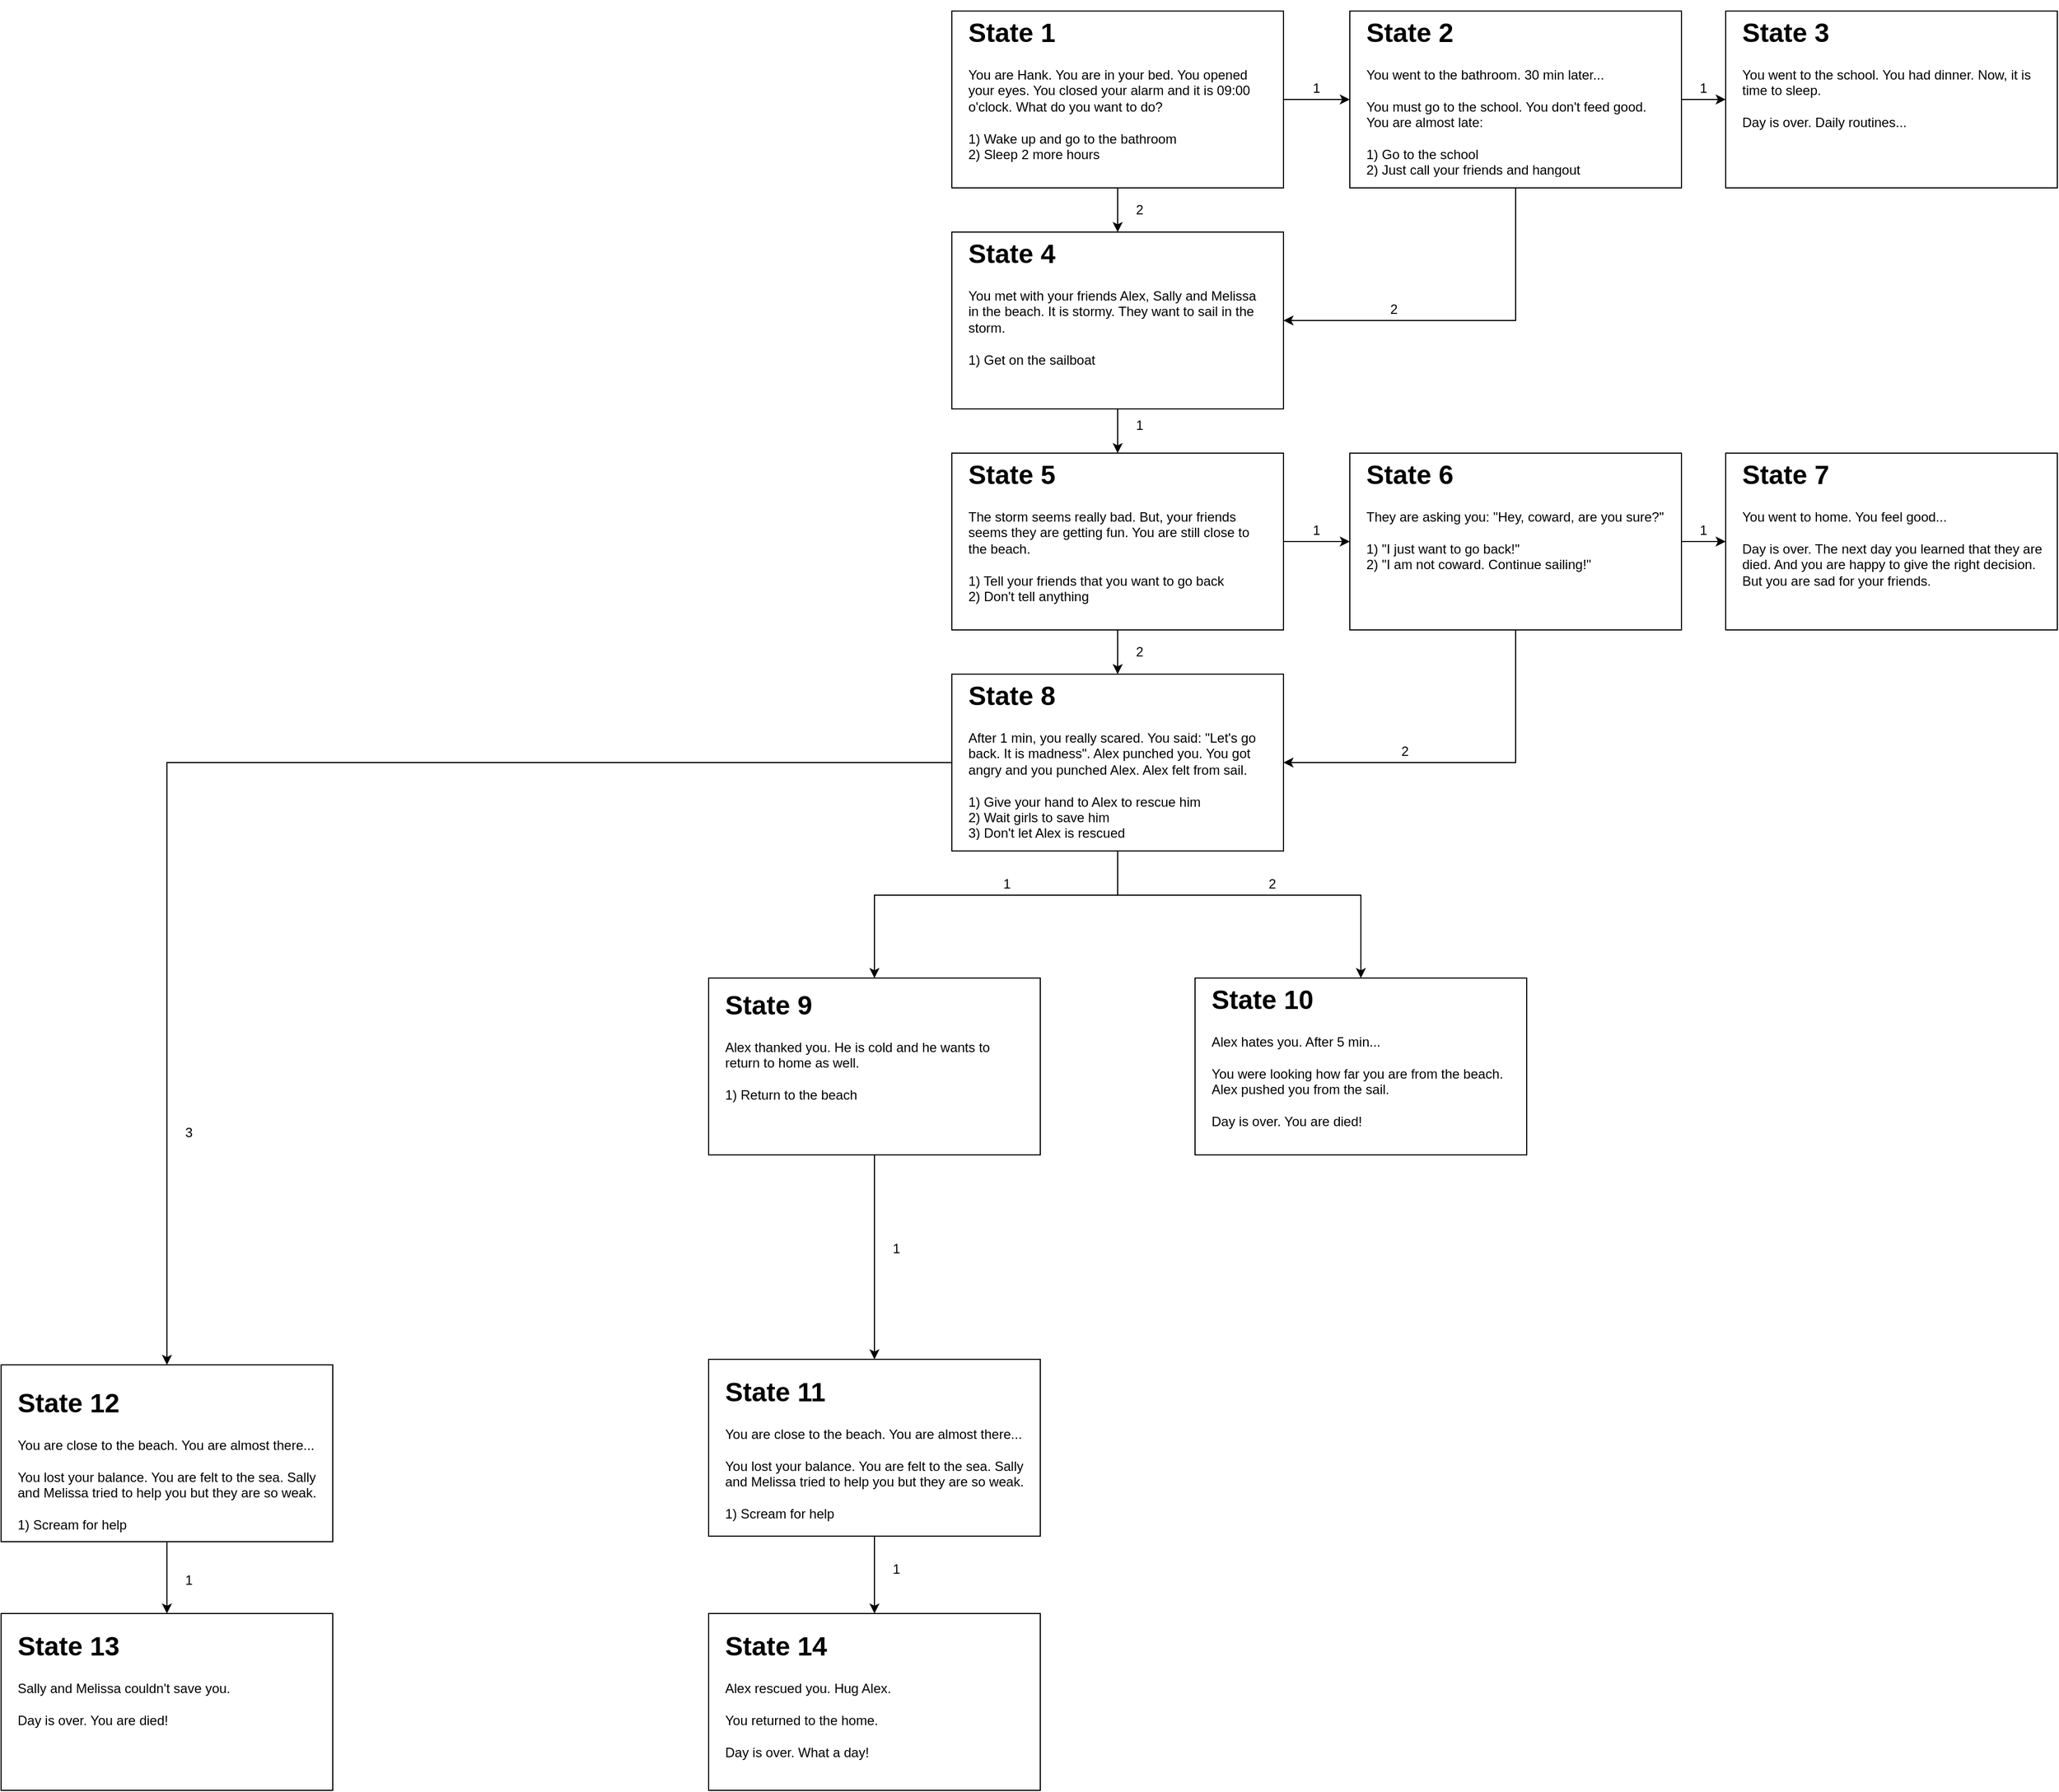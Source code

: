 <mxfile version="13.2.4" type="device"><diagram id="A1WKavXTYgwOsEkJTuKj" name="Page-1"><mxGraphModel dx="3073" dy="950" grid="1" gridSize="10" guides="1" tooltips="1" connect="1" arrows="1" fold="1" page="1" pageScale="1" pageWidth="827" pageHeight="1169" math="0" shadow="0"><root><mxCell id="0"/><mxCell id="1" parent="0"/><mxCell id="gPjn85D7zhbr2Q14o0S2-34" style="edgeStyle=orthogonalEdgeStyle;rounded=0;orthogonalLoop=1;jettySize=auto;html=1;exitX=1;exitY=0.5;exitDx=0;exitDy=0;entryX=0;entryY=0.5;entryDx=0;entryDy=0;" parent="1" source="vRZsjRvXwtQPSKmdPcsS-1" target="gPjn85D7zhbr2Q14o0S2-1" edge="1"><mxGeometry relative="1" as="geometry"/></mxCell><mxCell id="gPjn85D7zhbr2Q14o0S2-35" style="edgeStyle=orthogonalEdgeStyle;rounded=0;orthogonalLoop=1;jettySize=auto;html=1;exitX=0.5;exitY=1;exitDx=0;exitDy=0;entryX=0.5;entryY=0;entryDx=0;entryDy=0;" parent="1" source="vRZsjRvXwtQPSKmdPcsS-1" target="gPjn85D7zhbr2Q14o0S2-6" edge="1"><mxGeometry relative="1" as="geometry"/></mxCell><mxCell id="vRZsjRvXwtQPSKmdPcsS-1" value="" style="rounded=0;whiteSpace=wrap;html=1;" parent="1" vertex="1"><mxGeometry x="80" y="200" width="300" height="160" as="geometry"/></mxCell><mxCell id="vRZsjRvXwtQPSKmdPcsS-2" value="&lt;h1&gt;State 1&lt;/h1&gt;&lt;div&gt;&lt;div&gt;You are Hank. You are in your bed. You opened your eyes. You closed your alarm and it is 09:00 o'clock. What do you want to do?&lt;/div&gt;&lt;div&gt;&lt;br&gt;&lt;/div&gt;&lt;div&gt;1) Wake up and go to the bathroom&lt;/div&gt;&lt;div&gt;2) Sleep 2 more hours&lt;/div&gt;&lt;/div&gt;" style="text;html=1;strokeColor=none;fillColor=none;spacing=5;spacingTop=-20;whiteSpace=wrap;overflow=hidden;rounded=0;" parent="1" vertex="1"><mxGeometry x="90" y="200" width="280" height="150" as="geometry"/></mxCell><mxCell id="gPjn85D7zhbr2Q14o0S2-28" style="edgeStyle=orthogonalEdgeStyle;rounded=0;orthogonalLoop=1;jettySize=auto;html=1;exitX=0.5;exitY=1;exitDx=0;exitDy=0;entryX=1;entryY=0.5;entryDx=0;entryDy=0;" parent="1" source="gPjn85D7zhbr2Q14o0S2-1" target="gPjn85D7zhbr2Q14o0S2-5" edge="1"><mxGeometry relative="1" as="geometry"/></mxCell><mxCell id="gPjn85D7zhbr2Q14o0S2-33" style="edgeStyle=orthogonalEdgeStyle;rounded=0;orthogonalLoop=1;jettySize=auto;html=1;exitX=1;exitY=0.5;exitDx=0;exitDy=0;entryX=0;entryY=0.5;entryDx=0;entryDy=0;" parent="1" source="gPjn85D7zhbr2Q14o0S2-1" target="gPjn85D7zhbr2Q14o0S2-3" edge="1"><mxGeometry relative="1" as="geometry"/></mxCell><mxCell id="gPjn85D7zhbr2Q14o0S2-1" value="" style="rounded=0;whiteSpace=wrap;html=1;" parent="1" vertex="1"><mxGeometry x="440" y="200" width="300" height="160" as="geometry"/></mxCell><mxCell id="gPjn85D7zhbr2Q14o0S2-2" value="&lt;h1&gt;State 2&lt;/h1&gt;&lt;div&gt;&lt;div&gt;You went to the bathroom. 30 min later...&lt;/div&gt;&lt;/div&gt;&lt;div&gt;&lt;br&gt;&lt;/div&gt;&lt;div&gt;You must go to the school. You don't feed good. You are almost late:&lt;/div&gt;&lt;div&gt;&lt;br&gt;&lt;/div&gt;&lt;div&gt;1) Go to the school&lt;/div&gt;&lt;div&gt;2) Just call your friends and hangout&lt;/div&gt;" style="text;html=1;strokeColor=none;fillColor=none;spacing=5;spacingTop=-20;whiteSpace=wrap;overflow=hidden;rounded=0;" parent="1" vertex="1"><mxGeometry x="450" y="200" width="280" height="150" as="geometry"/></mxCell><mxCell id="gPjn85D7zhbr2Q14o0S2-3" value="" style="rounded=0;whiteSpace=wrap;html=1;" parent="1" vertex="1"><mxGeometry x="780" y="200" width="300" height="160" as="geometry"/></mxCell><mxCell id="gPjn85D7zhbr2Q14o0S2-4" value="&lt;h1&gt;State 3&lt;/h1&gt;&lt;div&gt;&lt;div&gt;You went to the school. You had dinner. Now, it is time to sleep.&amp;nbsp;&lt;/div&gt;&lt;div&gt;&lt;br&gt;&lt;/div&gt;&lt;div&gt;Day is over. D&lt;span&gt;aily routines...&lt;/span&gt;&lt;span&gt;&amp;nbsp;&lt;/span&gt;&lt;/div&gt;&lt;/div&gt;" style="text;html=1;strokeColor=none;fillColor=none;spacing=5;spacingTop=-20;whiteSpace=wrap;overflow=hidden;rounded=0;" parent="1" vertex="1"><mxGeometry x="790" y="200" width="280" height="150" as="geometry"/></mxCell><mxCell id="gPjn85D7zhbr2Q14o0S2-36" style="edgeStyle=orthogonalEdgeStyle;rounded=0;orthogonalLoop=1;jettySize=auto;html=1;exitX=0.5;exitY=1;exitDx=0;exitDy=0;entryX=0.5;entryY=0;entryDx=0;entryDy=0;" parent="1" source="gPjn85D7zhbr2Q14o0S2-5" target="gPjn85D7zhbr2Q14o0S2-8" edge="1"><mxGeometry relative="1" as="geometry"/></mxCell><mxCell id="gPjn85D7zhbr2Q14o0S2-5" value="" style="rounded=0;whiteSpace=wrap;html=1;" parent="1" vertex="1"><mxGeometry x="80" y="400" width="300" height="160" as="geometry"/></mxCell><mxCell id="gPjn85D7zhbr2Q14o0S2-6" value="&lt;h1&gt;State 4&lt;/h1&gt;&lt;div&gt;&lt;div&gt;You met with your friends Alex, Sally and Melissa in the beach. It is stormy. They want to sail in the storm.&lt;/div&gt;&lt;/div&gt;&lt;div&gt;&lt;br&gt;&lt;/div&gt;&lt;div&gt;1) Get on the sailboat&lt;/div&gt;" style="text;html=1;strokeColor=none;fillColor=none;spacing=5;spacingTop=-20;whiteSpace=wrap;overflow=hidden;rounded=0;" parent="1" vertex="1"><mxGeometry x="90" y="400" width="280" height="150" as="geometry"/></mxCell><mxCell id="gPjn85D7zhbr2Q14o0S2-37" style="edgeStyle=orthogonalEdgeStyle;rounded=0;orthogonalLoop=1;jettySize=auto;html=1;exitX=0.5;exitY=1;exitDx=0;exitDy=0;entryX=0.5;entryY=0;entryDx=0;entryDy=0;" parent="1" source="gPjn85D7zhbr2Q14o0S2-7" target="gPjn85D7zhbr2Q14o0S2-14" edge="1"><mxGeometry relative="1" as="geometry"/></mxCell><mxCell id="gPjn85D7zhbr2Q14o0S2-41" style="edgeStyle=orthogonalEdgeStyle;rounded=0;orthogonalLoop=1;jettySize=auto;html=1;exitX=1;exitY=0.5;exitDx=0;exitDy=0;entryX=0;entryY=0.5;entryDx=0;entryDy=0;" parent="1" source="gPjn85D7zhbr2Q14o0S2-7" target="gPjn85D7zhbr2Q14o0S2-9" edge="1"><mxGeometry relative="1" as="geometry"/></mxCell><mxCell id="gPjn85D7zhbr2Q14o0S2-7" value="" style="rounded=0;whiteSpace=wrap;html=1;" parent="1" vertex="1"><mxGeometry x="80" y="600" width="300" height="160" as="geometry"/></mxCell><mxCell id="gPjn85D7zhbr2Q14o0S2-8" value="&lt;h1&gt;State 5&lt;/h1&gt;&lt;div&gt;The storm seems really bad. But, your friends seems they are getting fun. You are still close to the beach.&lt;/div&gt;&lt;div&gt;&lt;br&gt;&lt;/div&gt;&lt;div&gt;1) Tell your friends that you want to go back&lt;/div&gt;&lt;div&gt;2) Don't tell anything&lt;/div&gt;" style="text;html=1;strokeColor=none;fillColor=none;spacing=5;spacingTop=-20;whiteSpace=wrap;overflow=hidden;rounded=0;" parent="1" vertex="1"><mxGeometry x="90" y="600" width="280" height="150" as="geometry"/></mxCell><mxCell id="gPjn85D7zhbr2Q14o0S2-42" style="edgeStyle=orthogonalEdgeStyle;rounded=0;orthogonalLoop=1;jettySize=auto;html=1;exitX=1;exitY=0.5;exitDx=0;exitDy=0;entryX=0;entryY=0.5;entryDx=0;entryDy=0;" parent="1" source="gPjn85D7zhbr2Q14o0S2-9" target="gPjn85D7zhbr2Q14o0S2-11" edge="1"><mxGeometry relative="1" as="geometry"/></mxCell><mxCell id="gPjn85D7zhbr2Q14o0S2-9" value="" style="rounded=0;whiteSpace=wrap;html=1;" parent="1" vertex="1"><mxGeometry x="440" y="600" width="300" height="160" as="geometry"/></mxCell><mxCell id="gPjn85D7zhbr2Q14o0S2-10" value="&lt;h1&gt;State 6&lt;/h1&gt;&lt;div&gt;&lt;div&gt;They are asking you: &quot;Hey, coward, are you sure?&quot;&lt;/div&gt;&lt;/div&gt;&lt;div&gt;&lt;br&gt;&lt;/div&gt;&lt;div&gt;1) &quot;I just want to go back!&quot;&lt;/div&gt;&lt;div&gt;2) &quot;I am not coward. Continue sailing!&quot;&lt;br&gt;&lt;/div&gt;" style="text;html=1;strokeColor=none;fillColor=none;spacing=5;spacingTop=-20;whiteSpace=wrap;overflow=hidden;rounded=0;" parent="1" vertex="1"><mxGeometry x="450" y="600" width="280" height="150" as="geometry"/></mxCell><mxCell id="gPjn85D7zhbr2Q14o0S2-11" value="" style="rounded=0;whiteSpace=wrap;html=1;" parent="1" vertex="1"><mxGeometry x="780" y="600" width="300" height="160" as="geometry"/></mxCell><mxCell id="gPjn85D7zhbr2Q14o0S2-12" value="&lt;h1&gt;State 7&lt;/h1&gt;&lt;div&gt;&lt;div&gt;You went to home. You feel good...&lt;/div&gt;&lt;div&gt;&lt;br&gt;&lt;/div&gt;&lt;div&gt;Day is over. The next day you learned that they are died. And you are happy to give the right decision. But you are sad for your friends.&lt;/div&gt;&lt;/div&gt;" style="text;html=1;strokeColor=none;fillColor=none;spacing=5;spacingTop=-20;whiteSpace=wrap;overflow=hidden;rounded=0;" parent="1" vertex="1"><mxGeometry x="790" y="600" width="280" height="150" as="geometry"/></mxCell><mxCell id="gPjn85D7zhbr2Q14o0S2-47" style="edgeStyle=orthogonalEdgeStyle;rounded=0;orthogonalLoop=1;jettySize=auto;html=1;exitX=0.5;exitY=1;exitDx=0;exitDy=0;entryX=0.5;entryY=0;entryDx=0;entryDy=0;" parent="1" source="gPjn85D7zhbr2Q14o0S2-13" target="gPjn85D7zhbr2Q14o0S2-16" edge="1"><mxGeometry relative="1" as="geometry"><Array as="points"><mxPoint x="230" y="1000"/><mxPoint x="450" y="1000"/></Array></mxGeometry></mxCell><mxCell id="gPjn85D7zhbr2Q14o0S2-48" style="edgeStyle=orthogonalEdgeStyle;rounded=0;orthogonalLoop=1;jettySize=auto;html=1;exitX=0.5;exitY=1;exitDx=0;exitDy=0;entryX=0.5;entryY=0;entryDx=0;entryDy=0;" parent="1" source="gPjn85D7zhbr2Q14o0S2-13" target="gPjn85D7zhbr2Q14o0S2-44" edge="1"><mxGeometry relative="1" as="geometry"><mxPoint x="420" y="1030" as="targetPoint"/><Array as="points"><mxPoint x="230" y="1000"/><mxPoint x="10" y="1000"/></Array></mxGeometry></mxCell><mxCell id="gPjn85D7zhbr2Q14o0S2-56" style="edgeStyle=orthogonalEdgeStyle;rounded=0;orthogonalLoop=1;jettySize=auto;html=1;exitX=0;exitY=0.5;exitDx=0;exitDy=0;entryX=0.5;entryY=0;entryDx=0;entryDy=0;" parent="1" source="gPjn85D7zhbr2Q14o0S2-13" target="gPjn85D7zhbr2Q14o0S2-65" edge="1"><mxGeometry relative="1" as="geometry"><mxPoint x="-630" y="1410" as="targetPoint"/><Array as="points"><mxPoint x="-630" y="880"/></Array></mxGeometry></mxCell><mxCell id="gPjn85D7zhbr2Q14o0S2-13" value="" style="rounded=0;whiteSpace=wrap;html=1;" parent="1" vertex="1"><mxGeometry x="80" y="800" width="300" height="160" as="geometry"/></mxCell><mxCell id="gPjn85D7zhbr2Q14o0S2-14" value="&lt;h1&gt;State 8&lt;/h1&gt;&lt;div&gt;After 1 min, you really scared. You said: &quot;Let's go back. It is madness&quot;. Alex punched you. You got angry and you punched Alex. Alex felt from sail.&lt;/div&gt;&lt;div&gt;&lt;br&gt;&lt;/div&gt;1) Give your hand to Alex to rescue him&lt;br&gt;&lt;div&gt;2) Wait girls to save him&lt;/div&gt;&lt;div&gt;3) Don't let Alex is rescued&lt;/div&gt;&lt;div&gt;&lt;br&gt;&lt;/div&gt;" style="text;html=1;strokeColor=none;fillColor=none;spacing=5;spacingTop=-20;whiteSpace=wrap;overflow=hidden;rounded=0;" parent="1" vertex="1"><mxGeometry x="90" y="800" width="280" height="150" as="geometry"/></mxCell><mxCell id="gPjn85D7zhbr2Q14o0S2-15" value="" style="rounded=0;whiteSpace=wrap;html=1;" parent="1" vertex="1"><mxGeometry x="300" y="1075" width="300" height="160" as="geometry"/></mxCell><mxCell id="gPjn85D7zhbr2Q14o0S2-16" value="&lt;h1&gt;State 10&lt;/h1&gt;&lt;div&gt;&lt;h1&gt;&lt;div style=&quot;font-size: 12px ; font-weight: 400&quot;&gt;Alex hates you. After 5 min...&lt;/div&gt;&lt;div style=&quot;font-size: 12px ; font-weight: 400&quot;&gt;&lt;br&gt;&lt;/div&gt;&lt;div style=&quot;font-size: 12px ; font-weight: 400&quot;&gt;You were looking how far you are from the beach. Alex pushed you from the sail.&lt;/div&gt;&lt;div style=&quot;font-size: 12px ; font-weight: 400&quot;&gt;&lt;br&gt;&lt;/div&gt;&lt;div style=&quot;font-size: 12px ; font-weight: 400&quot;&gt;Day is over. You are died!&lt;/div&gt;&lt;/h1&gt;&lt;/div&gt;" style="text;html=1;strokeColor=none;fillColor=none;spacing=5;spacingTop=-20;whiteSpace=wrap;overflow=hidden;rounded=0;" parent="1" vertex="1"><mxGeometry x="310" y="1075" width="280" height="150" as="geometry"/></mxCell><mxCell id="gPjn85D7zhbr2Q14o0S2-43" style="edgeStyle=orthogonalEdgeStyle;rounded=0;orthogonalLoop=1;jettySize=auto;html=1;exitX=0.5;exitY=1;exitDx=0;exitDy=0;entryX=1;entryY=0.5;entryDx=0;entryDy=0;" parent="1" source="gPjn85D7zhbr2Q14o0S2-9" target="gPjn85D7zhbr2Q14o0S2-13" edge="1"><mxGeometry relative="1" as="geometry"><mxPoint x="640" y="815" as="sourcePoint"/><mxPoint x="430" y="935" as="targetPoint"/></mxGeometry></mxCell><mxCell id="gPjn85D7zhbr2Q14o0S2-69" style="edgeStyle=orthogonalEdgeStyle;rounded=0;orthogonalLoop=1;jettySize=auto;html=1;exitX=0.5;exitY=1;exitDx=0;exitDy=0;entryX=0.5;entryY=0;entryDx=0;entryDy=0;" parent="1" source="gPjn85D7zhbr2Q14o0S2-44" target="gPjn85D7zhbr2Q14o0S2-52" edge="1"><mxGeometry relative="1" as="geometry"/></mxCell><mxCell id="gPjn85D7zhbr2Q14o0S2-44" value="" style="rounded=0;whiteSpace=wrap;html=1;" parent="1" vertex="1"><mxGeometry x="-140" y="1075" width="300" height="160" as="geometry"/></mxCell><mxCell id="gPjn85D7zhbr2Q14o0S2-45" value="&lt;h1&gt;State 9&lt;/h1&gt;&lt;h1&gt;&lt;div style=&quot;font-size: 12px ; font-weight: 400&quot;&gt;Alex thanked you. He is cold and he wants to return to home as well.&lt;/div&gt;&lt;div style=&quot;font-size: 12px ; font-weight: 400&quot;&gt;&lt;br&gt;&lt;/div&gt;&lt;div style=&quot;font-size: 12px ; font-weight: 400&quot;&gt;1) Return to the beach&amp;nbsp;&lt;/div&gt;&lt;/h1&gt;" style="text;html=1;strokeColor=none;fillColor=none;spacing=5;spacingTop=-20;whiteSpace=wrap;overflow=hidden;rounded=0;" parent="1" vertex="1"><mxGeometry x="-130" y="1080" width="280" height="130" as="geometry"/></mxCell><mxCell id="gPjn85D7zhbr2Q14o0S2-52" value="" style="rounded=0;whiteSpace=wrap;html=1;" parent="1" vertex="1"><mxGeometry x="-140" y="1420" width="300" height="160" as="geometry"/></mxCell><mxCell id="gPjn85D7zhbr2Q14o0S2-70" style="edgeStyle=orthogonalEdgeStyle;rounded=0;orthogonalLoop=1;jettySize=auto;html=1;exitX=0.5;exitY=1;exitDx=0;exitDy=0;entryX=0.5;entryY=0;entryDx=0;entryDy=0;" parent="1" source="gPjn85D7zhbr2Q14o0S2-53" target="gPjn85D7zhbr2Q14o0S2-58" edge="1"><mxGeometry relative="1" as="geometry"/></mxCell><mxCell id="gPjn85D7zhbr2Q14o0S2-53" value="&lt;h1&gt;State 11&lt;/h1&gt;&lt;h1&gt;&lt;div style=&quot;font-size: 12px ; font-weight: 400&quot;&gt;You are close to the beach. You are almost there...&lt;/div&gt;&lt;div style=&quot;font-size: 12px ; font-weight: 400&quot;&gt;&lt;br&gt;&lt;/div&gt;&lt;div style=&quot;font-size: 12px ; font-weight: 400&quot;&gt;You lost your balance. You are felt to the sea. Sally and Melissa tried to help you but they are so weak.&lt;/div&gt;&lt;div style=&quot;font-size: 12px ; font-weight: 400&quot;&gt;&lt;br&gt;&lt;/div&gt;&lt;div style=&quot;font-size: 12px ; font-weight: 400&quot;&gt;1) Scream for help&lt;/div&gt;&lt;/h1&gt;" style="text;html=1;strokeColor=none;fillColor=none;spacing=5;spacingTop=-20;whiteSpace=wrap;overflow=hidden;rounded=0;" parent="1" vertex="1"><mxGeometry x="-130" y="1430" width="280" height="150" as="geometry"/></mxCell><mxCell id="gPjn85D7zhbr2Q14o0S2-58" value="" style="rounded=0;whiteSpace=wrap;html=1;" parent="1" vertex="1"><mxGeometry x="-140" y="1650" width="300" height="160" as="geometry"/></mxCell><mxCell id="gPjn85D7zhbr2Q14o0S2-59" value="&lt;h1&gt;State 14&lt;/h1&gt;&lt;h1&gt;&lt;div style=&quot;font-size: 12px ; font-weight: 400&quot;&gt;Alex rescued you. Hug Alex.&lt;/div&gt;&lt;div style=&quot;font-size: 12px ; font-weight: 400&quot;&gt;&lt;br&gt;&lt;/div&gt;&lt;div style=&quot;font-size: 12px ; font-weight: 400&quot;&gt;You returned to the home.&lt;/div&gt;&lt;div style=&quot;font-size: 12px ; font-weight: 400&quot;&gt;&lt;br&gt;&lt;/div&gt;&lt;div style=&quot;font-size: 12px ; font-weight: 400&quot;&gt;Day is over. What a day!&lt;/div&gt;&lt;div style=&quot;font-size: 12px ; font-weight: 400&quot;&gt;&lt;br&gt;&lt;/div&gt;&lt;div style=&quot;font-size: 12px ; font-weight: 400&quot;&gt;&lt;br&gt;&lt;/div&gt;&lt;div style=&quot;font-size: 12px ; font-weight: 400&quot;&gt;&lt;span style=&quot;color: rgba(0 , 0 , 0 , 0) ; font-family: monospace ; font-size: 0px&quot;&gt;&amp;nbsp;%3CmxGraphModel%3E%3Croot%3E%3CmxCell%20id%3D%220%22%2F%3E%3CmxCell%20id%3D%221%22%20parent%3D%220%22%2F%3E%3CmxCell%20id%3D%222%22%20value%3D%22%22%20style%3D%22rounded%3D0%3BwhiteSpace%3Dwrap%3Bhtml%3D1%3B%22%20vertex%3D%221%22%20parent%3D%221%22%3E%3CmxGeometry%20x%3D%22-413%22%20y%3D%221420%22%20width%3D%22300%22%20height%3D%22160%22%20as%3D%22geometry%22%2F%3E%3C%2FmxCell%3E%3CmxCell%20id%3D%223%22%20value%3D%22%26lt%3Bh1%26gt%3BState%2011%26lt%3B%2Fh1%26gt%3B%26lt%3Bh1%26gt%3B%26lt%3Bdiv%20style%3D%26quot%3Bfont-size%3A%2012px%20%3B%20font-weight%3A%20400%26quot%3B%26gt%3BYou%20are%20close%20to%20the%20beach.%20You%20are%20almost%20there...%26lt%3B%2Fdiv%26gt%3B%26lt%3Bdiv%20style%3D%26quot%3Bfont-size%3A%2012px%20%3B%20font-weight%3A%20400%26quot%3B%26gt%3B%26lt%3Bbr%26gt%3B%26lt%3B%2Fdiv%26gt%3B%26lt%3Bdiv%20style%3D%26quot%3Bfont-size%3A%2012px%20%3B%20font-weight%3A%20400%26quot%3B%26gt%3BYou%20lost%20your%20balance.%20You%20are%20felt%20to%20the%20sea.%20Sally%20and%20Melissa%20tried%20to%20help%20you%20but%20they%20are%20so%20weak.%26lt%3B%2Fdiv%26gt%3B%26lt%3Bdiv%20style%3D%26quot%3Bfont-size%3A%2012px%20%3B%20font-weight%3A%20400%26quot%3B%26gt%3B%26lt%3Bbr%26gt%3B%26lt%3B%2Fdiv%26gt%3B%26lt%3Bdiv%20style%3D%26quot%3Bfont-size%3A%2012px%20%3B%20font-weight%3A%20400%26quot%3B%26gt%3B1)%20Scream%20for%20help%26lt%3B%2Fdiv%26gt%3B%26lt%3B%2Fh1%26gt%3B%22%20style%3D%22text%3Bhtml%3D1%3BstrokeColor%3Dnone%3BfillColor%3Dnone%3Bspacing%3D5%3BspacingTop%3D-20%3BwhiteSpace%3Dwrap%3Boverflow%3Dhidden%3Brounded%3D0%3B%22%20vertex%3D%221%22%20parent%3D%221%22%3E%3CmxGeometry%20x%3D%22-403%22%20y%3D%221430%22%20width%3D%22280%22%20height%3D%22150%22%20as%3D%22geometry%22%2F%3E%3C%2FmxCell%3E%3C%2Froot%3E%3C%2FmxGraphModel%3ED&lt;/span&gt;&lt;br&gt;&lt;/div&gt;&lt;/h1&gt;" style="text;html=1;strokeColor=none;fillColor=none;spacing=5;spacingTop=-20;whiteSpace=wrap;overflow=hidden;rounded=0;" parent="1" vertex="1"><mxGeometry x="-130" y="1660" width="280" height="150" as="geometry"/></mxCell><mxCell id="gPjn85D7zhbr2Q14o0S2-60" value="" style="rounded=0;whiteSpace=wrap;html=1;" parent="1" vertex="1"><mxGeometry x="-780" y="1650" width="300" height="160" as="geometry"/></mxCell><mxCell id="gPjn85D7zhbr2Q14o0S2-61" value="&lt;h1&gt;State 13&lt;/h1&gt;&lt;h1&gt;&lt;div style=&quot;font-size: 12px ; font-weight: 400&quot;&gt;Sally and Melissa couldn't save you.&lt;/div&gt;&lt;div style=&quot;font-size: 12px ; font-weight: 400&quot;&gt;&lt;br&gt;&lt;/div&gt;&lt;div style=&quot;font-size: 12px ; font-weight: 400&quot;&gt;Day is over. You are died!&lt;br&gt;&lt;/div&gt;&lt;div style=&quot;font-size: 12px ; font-weight: 400&quot;&gt;&lt;span style=&quot;color: rgba(0 , 0 , 0 , 0) ; font-family: monospace ; font-size: 0px&quot;&gt;%3CmxGraphModel%3E%3Croot%3E%3CmxCell%20id%3D%220%22%2F%3E%3CmxCell%20id%3D%221%22%20parent%3D%220%22%2F%3E%3CmxCell%20id%3D%222%22%20value%3D%22%22%20style%3D%22rounded%3D0%3BwhiteSpace%3Dwrap%3Bhtml%3D1%3B%22%20vertex%3D%221%22%20parent%3D%221%22%3E%3CmxGeometry%20x%3D%22-413%22%20y%3D%221420%22%20width%3D%22300%22%20height%3D%22160%22%20as%3D%22geometry%22%2F%3E%3C%2FmxCell%3E%3CmxCell%20id%3D%223%22%20value%3D%22%26lt%3Bh1%26gt%3BState%2011%26lt%3B%2Fh1%26gt%3B%26lt%3Bh1%26gt%3B%26lt%3Bdiv%20style%3D%26quot%3Bfont-size%3A%2012px%20%3B%20font-weight%3A%20400%26quot%3B%26gt%3BYou%20are%20close%20to%20the%20beach.%20You%20are%20almost%20there...%26lt%3B%2Fdiv%26gt%3B%26lt%3Bdiv%20style%3D%26quot%3Bfont-size%3A%2012px%20%3B%20font-weight%3A%20400%26quot%3B%26gt%3B%26lt%3Bbr%26gt%3B%26lt%3B%2Fdiv%26gt%3B%26lt%3Bdiv%20style%3D%26quot%3Bfont-size%3A%2012px%20%3B%20font-weight%3A%20400%26quot%3B%26gt%3BYou%20lost%20your%20balance.%20You%20are%20felt%20to%20the%20sea.%20Sally%20and%20Melissa%20tried%20to%20help%20you%20but%20they%20are%20so%20weak.%26lt%3B%2Fdiv%26gt%3B%26lt%3Bdiv%20style%3D%26quot%3Bfont-size%3A%2012px%20%3B%20font-weight%3A%20400%26quot%3B%26gt%3B%26lt%3Bbr%26gt%3B%26lt%3B%2Fdiv%26gt%3B%26lt%3Bdiv%20style%3D%26quot%3Bfont-size%3A%2012px%20%3B%20font-weight%3A%20400%26quot%3B%26gt%3B1)%20Scream%20for%20help%26lt%3B%2Fdiv%26gt%3B%26lt%3B%2Fh1%26gt%3B%22%20style%3D%22text%3Bhtml%3D1%3BstrokeColor%3Dnone%3BfillColor%3Dnone%3Bspacing%3D5%3BspacingTop%3D-20%3BwhiteSpace%3Dwrap%3Boverflow%3Dhidden%3Brounded%3D0%3B%22%20vertex%3D%221%22%20parent%3D%221%22%3E%3CmxGeometry%20x%3D%22-403%22%20y%3D%221430%22%20width%3D%22280%22%20height%3D%22150%22%20as%3D%22geometry%22%2F%3E%3C%2FmxCell%3E%3C%2Froot%3E%3C%2FmxGraphModel%3ED&lt;/span&gt;&lt;br&gt;&lt;/div&gt;&lt;/h1&gt;" style="text;html=1;strokeColor=none;fillColor=none;spacing=5;spacingTop=-20;whiteSpace=wrap;overflow=hidden;rounded=0;" parent="1" vertex="1"><mxGeometry x="-770" y="1660" width="280" height="150" as="geometry"/></mxCell><mxCell id="gPjn85D7zhbr2Q14o0S2-65" value="" style="rounded=0;whiteSpace=wrap;html=1;" parent="1" vertex="1"><mxGeometry x="-780" y="1425" width="300" height="160" as="geometry"/></mxCell><mxCell id="gPjn85D7zhbr2Q14o0S2-71" style="edgeStyle=orthogonalEdgeStyle;rounded=0;orthogonalLoop=1;jettySize=auto;html=1;exitX=0.5;exitY=1;exitDx=0;exitDy=0;entryX=0.5;entryY=0;entryDx=0;entryDy=0;" parent="1" source="gPjn85D7zhbr2Q14o0S2-66" target="gPjn85D7zhbr2Q14o0S2-60" edge="1"><mxGeometry relative="1" as="geometry"/></mxCell><mxCell id="gPjn85D7zhbr2Q14o0S2-66" value="&lt;h1&gt;State 12&lt;/h1&gt;&lt;h1&gt;&lt;div style=&quot;font-size: 12px ; font-weight: 400&quot;&gt;You are close to the beach. You are almost there...&lt;/div&gt;&lt;div style=&quot;font-size: 12px ; font-weight: 400&quot;&gt;&lt;br&gt;&lt;/div&gt;&lt;div style=&quot;font-size: 12px ; font-weight: 400&quot;&gt;You lost your balance. You are felt to the sea. Sally and Melissa tried to help you but they are so weak.&lt;/div&gt;&lt;div style=&quot;font-size: 12px ; font-weight: 400&quot;&gt;&lt;br&gt;&lt;/div&gt;&lt;div style=&quot;font-size: 12px ; font-weight: 400&quot;&gt;1) Scream for help&lt;/div&gt;&lt;/h1&gt;" style="text;html=1;strokeColor=none;fillColor=none;spacing=5;spacingTop=-20;whiteSpace=wrap;overflow=hidden;rounded=0;" parent="1" vertex="1"><mxGeometry x="-770" y="1440" width="280" height="145" as="geometry"/></mxCell><mxCell id="7u73suj5vMH8aYfe7Gtf-1" value="1" style="text;html=1;strokeColor=none;fillColor=none;align=center;verticalAlign=middle;whiteSpace=wrap;rounded=0;" vertex="1" parent="1"><mxGeometry x="390" y="260" width="40" height="20" as="geometry"/></mxCell><mxCell id="7u73suj5vMH8aYfe7Gtf-2" value="1" style="text;html=1;strokeColor=none;fillColor=none;align=center;verticalAlign=middle;whiteSpace=wrap;rounded=0;" vertex="1" parent="1"><mxGeometry x="740" y="260" width="40" height="20" as="geometry"/></mxCell><mxCell id="7u73suj5vMH8aYfe7Gtf-3" value="2" style="text;html=1;strokeColor=none;fillColor=none;align=center;verticalAlign=middle;whiteSpace=wrap;rounded=0;" vertex="1" parent="1"><mxGeometry x="460" y="460" width="40" height="20" as="geometry"/></mxCell><mxCell id="7u73suj5vMH8aYfe7Gtf-4" value="2" style="text;html=1;strokeColor=none;fillColor=none;align=center;verticalAlign=middle;whiteSpace=wrap;rounded=0;" vertex="1" parent="1"><mxGeometry x="230" y="370" width="40" height="20" as="geometry"/></mxCell><mxCell id="7u73suj5vMH8aYfe7Gtf-5" value="1" style="text;html=1;strokeColor=none;fillColor=none;align=center;verticalAlign=middle;whiteSpace=wrap;rounded=0;" vertex="1" parent="1"><mxGeometry x="230" y="564.5" width="40" height="20" as="geometry"/></mxCell><mxCell id="7u73suj5vMH8aYfe7Gtf-6" value="2" style="text;html=1;strokeColor=none;fillColor=none;align=center;verticalAlign=middle;whiteSpace=wrap;rounded=0;" vertex="1" parent="1"><mxGeometry x="230" y="770" width="40" height="20" as="geometry"/></mxCell><mxCell id="7u73suj5vMH8aYfe7Gtf-7" value="1" style="text;html=1;strokeColor=none;fillColor=none;align=center;verticalAlign=middle;whiteSpace=wrap;rounded=0;" vertex="1" parent="1"><mxGeometry x="390" y="660" width="40" height="20" as="geometry"/></mxCell><mxCell id="7u73suj5vMH8aYfe7Gtf-8" value="1" style="text;html=1;strokeColor=none;fillColor=none;align=center;verticalAlign=middle;whiteSpace=wrap;rounded=0;" vertex="1" parent="1"><mxGeometry x="740" y="660" width="40" height="20" as="geometry"/></mxCell><mxCell id="7u73suj5vMH8aYfe7Gtf-9" value="2" style="text;html=1;strokeColor=none;fillColor=none;align=center;verticalAlign=middle;whiteSpace=wrap;rounded=0;" vertex="1" parent="1"><mxGeometry x="470" y="860" width="40" height="20" as="geometry"/></mxCell><mxCell id="7u73suj5vMH8aYfe7Gtf-10" value="2" style="text;html=1;strokeColor=none;fillColor=none;align=center;verticalAlign=middle;whiteSpace=wrap;rounded=0;" vertex="1" parent="1"><mxGeometry x="350" y="980" width="40" height="20" as="geometry"/></mxCell><mxCell id="7u73suj5vMH8aYfe7Gtf-11" value="1" style="text;html=1;strokeColor=none;fillColor=none;align=center;verticalAlign=middle;whiteSpace=wrap;rounded=0;" vertex="1" parent="1"><mxGeometry x="110" y="980" width="40" height="20" as="geometry"/></mxCell><mxCell id="7u73suj5vMH8aYfe7Gtf-12" value="1" style="text;html=1;strokeColor=none;fillColor=none;align=center;verticalAlign=middle;whiteSpace=wrap;rounded=0;" vertex="1" parent="1"><mxGeometry x="10" y="1310" width="40" height="20" as="geometry"/></mxCell><mxCell id="7u73suj5vMH8aYfe7Gtf-13" value="1" style="text;html=1;strokeColor=none;fillColor=none;align=center;verticalAlign=middle;whiteSpace=wrap;rounded=0;" vertex="1" parent="1"><mxGeometry x="10" y="1600" width="40" height="20" as="geometry"/></mxCell><mxCell id="7u73suj5vMH8aYfe7Gtf-14" value="1" style="text;html=1;strokeColor=none;fillColor=none;align=center;verticalAlign=middle;whiteSpace=wrap;rounded=0;" vertex="1" parent="1"><mxGeometry x="-630" y="1610" width="40" height="20" as="geometry"/></mxCell><mxCell id="7u73suj5vMH8aYfe7Gtf-15" value="3" style="text;html=1;strokeColor=none;fillColor=none;align=center;verticalAlign=middle;whiteSpace=wrap;rounded=0;" vertex="1" parent="1"><mxGeometry x="-630" y="1205" width="40" height="20" as="geometry"/></mxCell></root></mxGraphModel></diagram></mxfile>